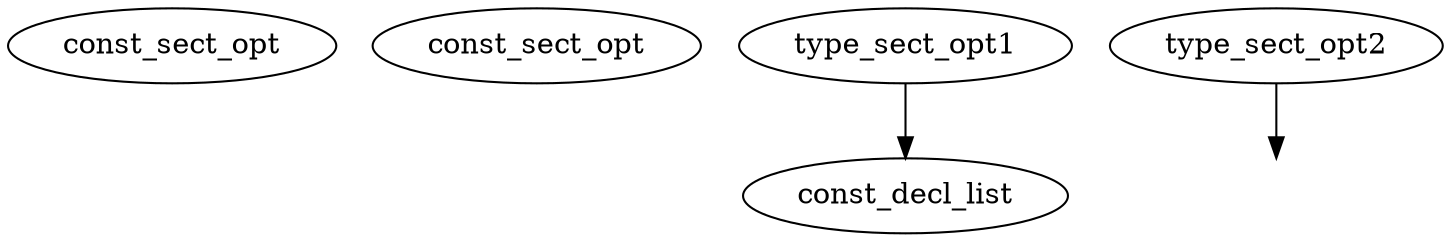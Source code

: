 digraph {
	rankdir="TB";
	const_sect_opt1 [label="const_sect_opt"];
	const_sect_opt2 [label="const_sect_opt"];
	
	subgraph {
		rank="same";
		const_decl_list;
		dummy [style="invis"];
	}
	
	type_sect_opt1 -> const_decl_list;
	type_sect_opt2 -> dummy;
}